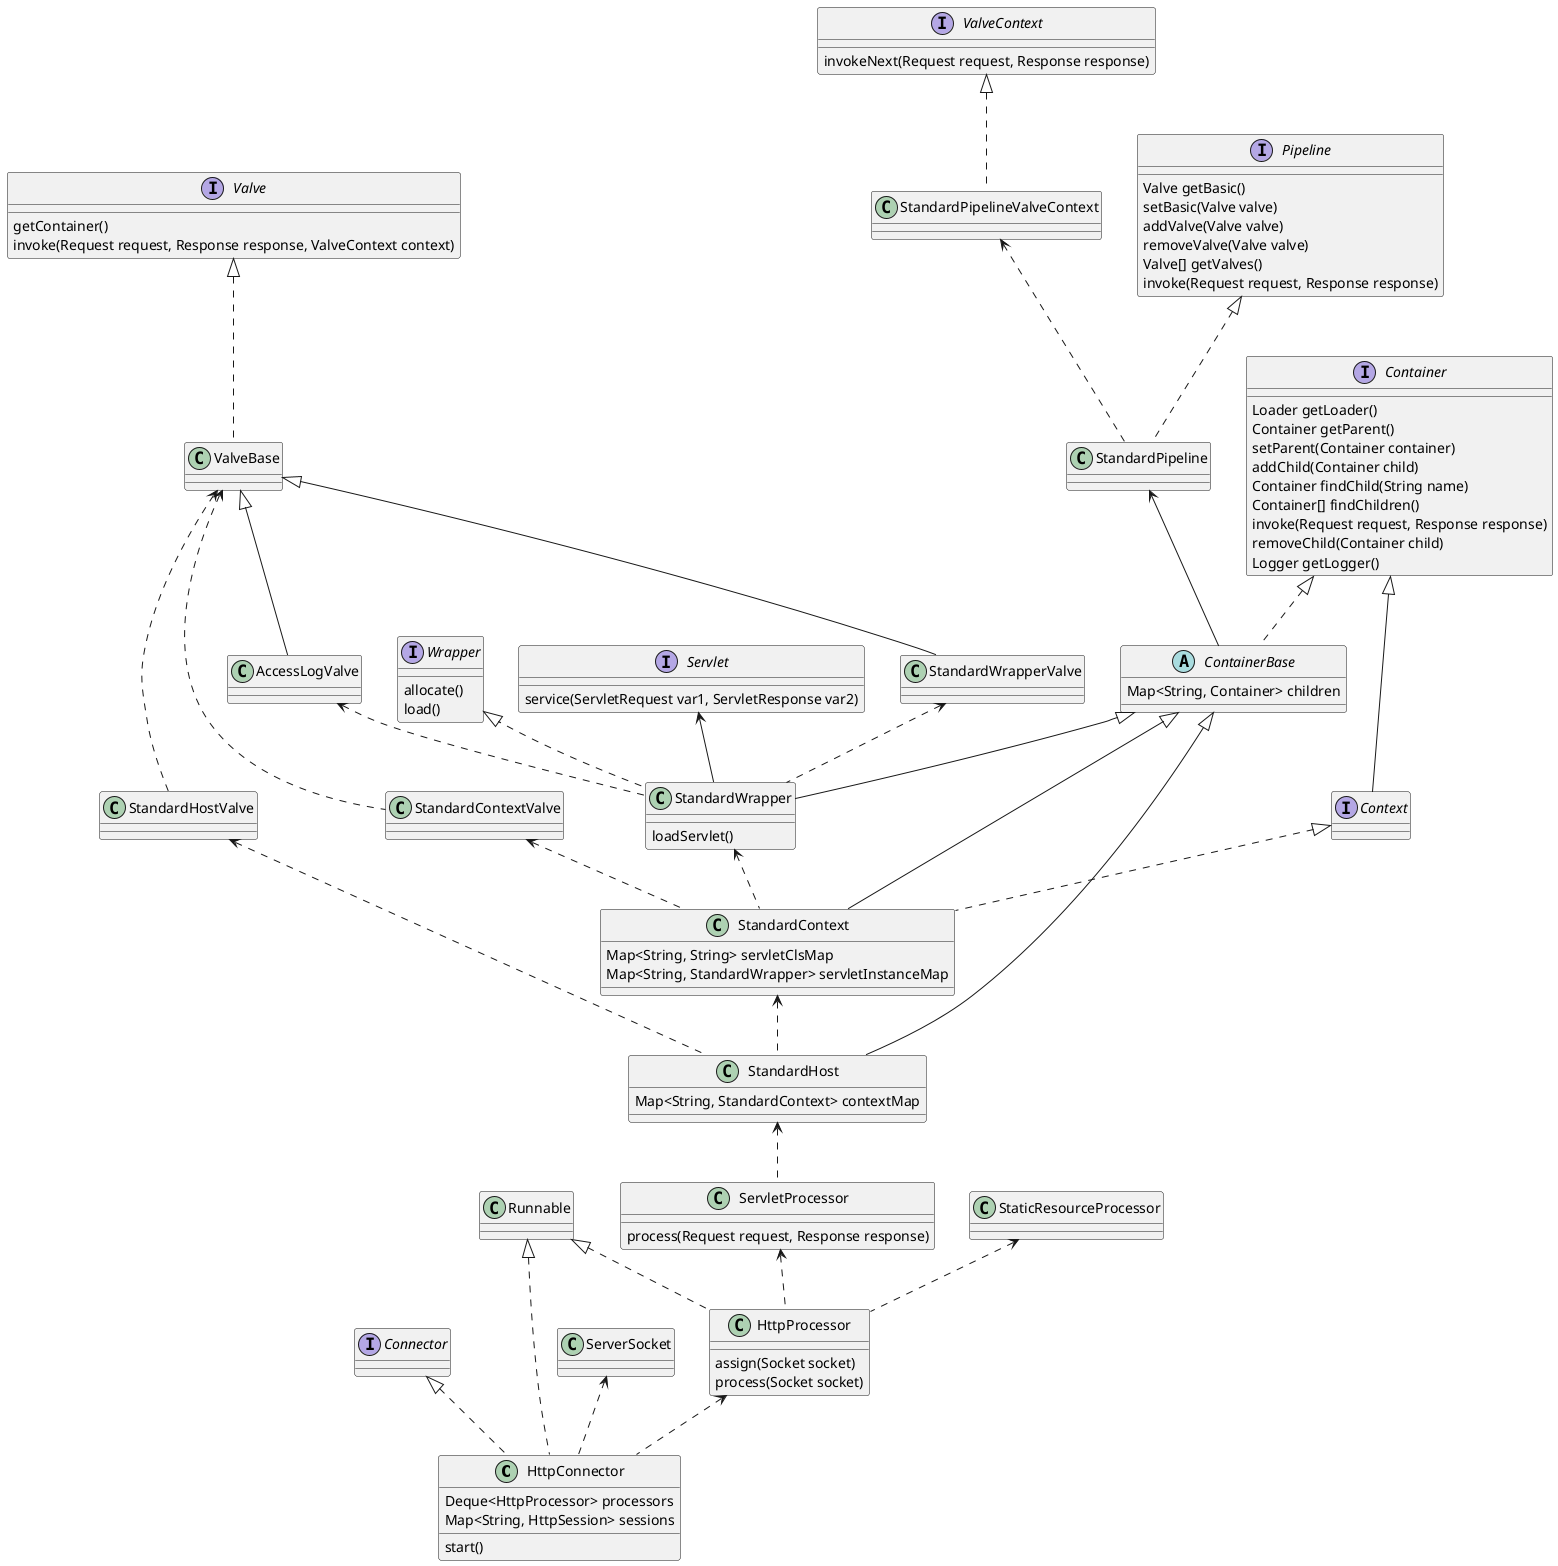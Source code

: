 @startuml Tomcat_class

class HttpConnector {
    Deque<HttpProcessor> processors
    Map<String, HttpSession> sessions
    start()
    
}
Connector <|.. HttpConnector
Runnable <|.. HttpConnector
interface Connector {

}
ServerSocket <.. HttpConnector
HttpProcessor <.. HttpConnector
Runnable <|.. HttpProcessor
class HttpProcessor {
    assign(Socket socket)
    process(Socket socket)
}
ServletProcessor <.. HttpProcessor
class ServletProcessor {
    process(Request request, Response response)
}
StandardHost <.. ServletProcessor
StaticResourceProcessor <.. HttpProcessor


class StandardHost {
    Map<String, StandardContext> contextMap
}

StandardHostValve <.. StandardHost
ValveBase <.. StandardHostValve
ContainerBase <|-- StandardHost
abstract class ContainerBase {
    Map<String, Container> children
}
Container <|.. ContainerBase
interface Container {
    Loader getLoader()
    Container getParent()
    setParent(Container container)
    addChild(Container child)
    Container findChild(String name)
    Container[] findChildren()
    invoke(Request request, Response response)
    removeChild(Container child)
    Logger getLogger()
}
StandardContext <.. StandardHost
class StandardContext {
    Map<String, String> servletClsMap
    Map<String, StandardWrapper> servletInstanceMap
}
StandardContextValve <.. StandardContext
ValveBase <.. StandardContextValve
ContainerBase <|-- StandardContext
Context <|.. StandardContext
interface Context {

}
Container <|-- Context
StandardPipeline <-- ContainerBase
class StandardPipeline {

}
Pipeline <|.. StandardPipeline
interface Pipeline {
    Valve getBasic()
    setBasic(Valve valve)
    addValve(Valve valve)
    removeValve(Valve valve)
    Valve[] getValves()
    invoke(Request request, Response response)
}
StandardPipelineValveContext <.. StandardPipeline
interface ValveContext {
    invokeNext(Request request, Response response)
}
ValveContext <|.. StandardPipelineValveContext
StandardWrapper <.. StandardContext
class StandardWrapper {
    loadServlet()
}
ContainerBase <|-- StandardWrapper
Wrapper <|.. StandardWrapper
interface Wrapper {
    allocate()
    load()
}
Servlet <-- StandardWrapper
interface Servlet {
    service(ServletRequest var1, ServletResponse var2)
}

StandardWrapperValve <.. StandardWrapper
AccessLogValve <.. StandardWrapper
interface Valve {
    getContainer()
    invoke(Request request, Response response, ValveContext context)
}
Valve <|.. ValveBase
ValveBase <|-- StandardWrapperValve
ValveBase <|-- AccessLogValve

@enduml